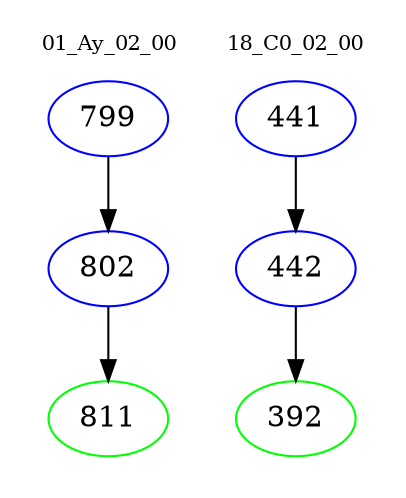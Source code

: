 digraph{
subgraph cluster_0 {
color = white
label = "01_Ay_02_00";
fontsize=10;
T0_799 [label="799", color="blue"]
T0_799 -> T0_802 [color="black"]
T0_802 [label="802", color="blue"]
T0_802 -> T0_811 [color="black"]
T0_811 [label="811", color="green"]
}
subgraph cluster_1 {
color = white
label = "18_C0_02_00";
fontsize=10;
T1_441 [label="441", color="blue"]
T1_441 -> T1_442 [color="black"]
T1_442 [label="442", color="blue"]
T1_442 -> T1_392 [color="black"]
T1_392 [label="392", color="green"]
}
}
